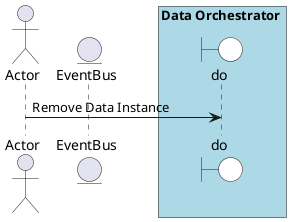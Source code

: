 @startuml

actor "Actor"


entity EventBus

box Data Orchestrator #lightblue
    boundary do #white
end box



"Actor" -> do: Remove Data Instance



@enduml
